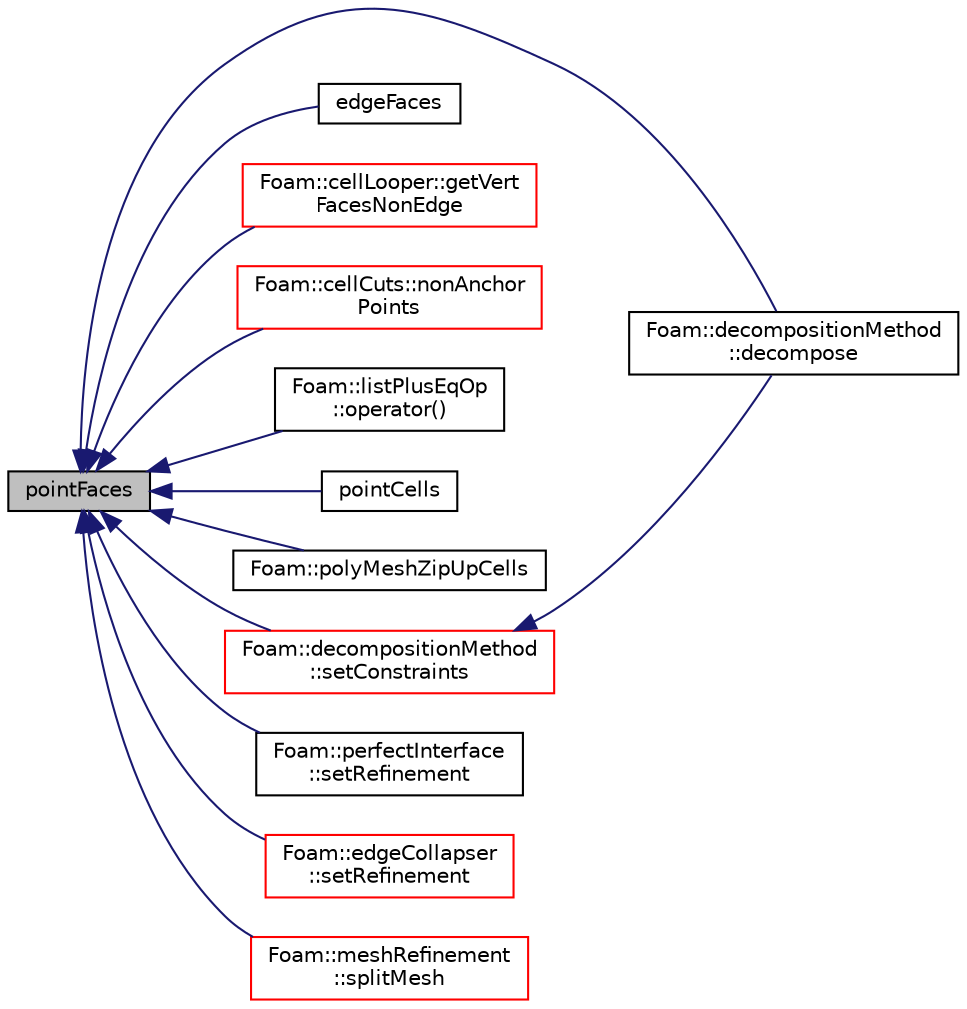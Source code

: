 digraph "pointFaces"
{
  bgcolor="transparent";
  edge [fontname="Helvetica",fontsize="10",labelfontname="Helvetica",labelfontsize="10"];
  node [fontname="Helvetica",fontsize="10",shape=record];
  rankdir="LR";
  Node1 [label="pointFaces",height=0.2,width=0.4,color="black", fillcolor="grey75", style="filled", fontcolor="black"];
  Node1 -> Node2 [dir="back",color="midnightblue",fontsize="10",style="solid",fontname="Helvetica"];
  Node2 [label="Foam::decompositionMethod\l::decompose",height=0.2,width=0.4,color="black",URL="$a00512.html#a9e5348f6d62778dc2721d9646d92c3d2"];
  Node1 -> Node3 [dir="back",color="midnightblue",fontsize="10",style="solid",fontname="Helvetica"];
  Node3 [label="edgeFaces",height=0.2,width=0.4,color="black",URL="$a02007.html#a8b6c39ee08a89ed34e83c3e1a3b94bd3",tooltip="edgeFaces using pointFaces, edges, pointEdges "];
  Node1 -> Node4 [dir="back",color="midnightblue",fontsize="10",style="solid",fontname="Helvetica"];
  Node4 [label="Foam::cellLooper::getVert\lFacesNonEdge",height=0.2,width=0.4,color="red",URL="$a00213.html#a23080b3c23f0a263a372242ef22a71da",tooltip="Get faces (on cell) connected to vertI which are not using edgeI. "];
  Node1 -> Node5 [dir="back",color="midnightblue",fontsize="10",style="solid",fontname="Helvetica"];
  Node5 [label="Foam::cellCuts::nonAnchor\lPoints",height=0.2,width=0.4,color="red",URL="$a00207.html#a8787009bd3255baa9c0480bbe3df17e3",tooltip="Invert anchor point selection. "];
  Node1 -> Node6 [dir="back",color="midnightblue",fontsize="10",style="solid",fontname="Helvetica"];
  Node6 [label="Foam::listPlusEqOp\l::operator()",height=0.2,width=0.4,color="black",URL="$a01394.html#ae4420a9fd791f5ab9ebad1a3150ba899"];
  Node1 -> Node7 [dir="back",color="midnightblue",fontsize="10",style="solid",fontname="Helvetica"];
  Node7 [label="pointCells",height=0.2,width=0.4,color="black",URL="$a02007.html#aefc56266a9ecb124ea1b2aebc3d9ce0a",tooltip="pointCells using pointFaces "];
  Node1 -> Node8 [dir="back",color="midnightblue",fontsize="10",style="solid",fontname="Helvetica"];
  Node8 [label="Foam::polyMeshZipUpCells",height=0.2,width=0.4,color="black",URL="$a10979.html#ab957fb2d74d8de84991a6246e876ecd2"];
  Node1 -> Node9 [dir="back",color="midnightblue",fontsize="10",style="solid",fontname="Helvetica"];
  Node9 [label="Foam::decompositionMethod\l::setConstraints",height=0.2,width=0.4,color="red",URL="$a00512.html#a36608a91d1c00b41284eaf46b895387c",tooltip="Helper: extract constraints: "];
  Node9 -> Node2 [dir="back",color="midnightblue",fontsize="10",style="solid",fontname="Helvetica"];
  Node1 -> Node10 [dir="back",color="midnightblue",fontsize="10",style="solid",fontname="Helvetica"];
  Node10 [label="Foam::perfectInterface\l::setRefinement",height=0.2,width=0.4,color="black",URL="$a01868.html#a9127fcee3341a601c9d07bee5d1e3738",tooltip="Insert the layer addition/removal instructions. "];
  Node1 -> Node11 [dir="back",color="midnightblue",fontsize="10",style="solid",fontname="Helvetica"];
  Node11 [label="Foam::edgeCollapser\l::setRefinement",height=0.2,width=0.4,color="red",URL="$a00622.html#a9b80e891413d76aa1324fdd6c9e58c64",tooltip="Play commands into polyTopoChange to create mesh. "];
  Node1 -> Node12 [dir="back",color="midnightblue",fontsize="10",style="solid",fontname="Helvetica"];
  Node12 [label="Foam::meshRefinement\l::splitMesh",height=0.2,width=0.4,color="red",URL="$a01502.html#a08f4ea0b833b94c474aa41d492a55d31",tooltip="Split off (with optional buffer layers) unreachable areas. "];
}
